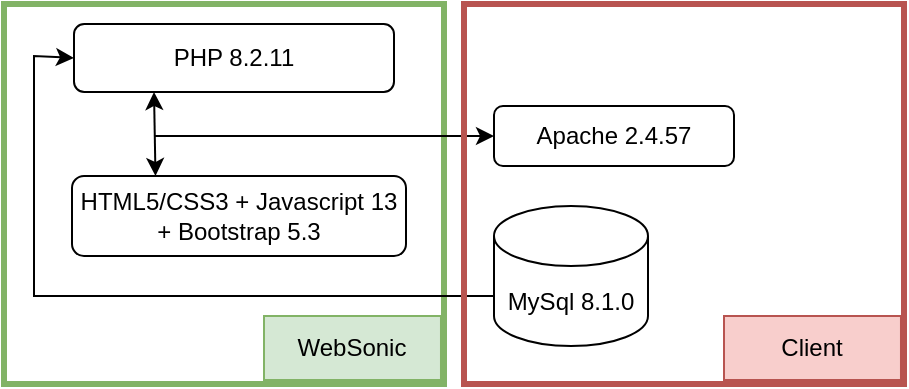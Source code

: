 <mxfile version="22.0.0" type="github">
  <diagram name="Page-1" id="hpzKp1HkdorfMBpC40kj">
    <mxGraphModel dx="1434" dy="726" grid="1" gridSize="10" guides="1" tooltips="1" connect="1" arrows="1" fold="1" page="1" pageScale="1" pageWidth="827" pageHeight="1169" math="0" shadow="0">
      <root>
        <mxCell id="0" />
        <mxCell id="1" parent="0" />
        <mxCell id="CP5m4hqDr0bGd65ETZ_7-1" value="" style="rounded=0;whiteSpace=wrap;html=1;fillColor=none;strokeColor=#82b366;strokeWidth=3;" parent="1" vertex="1">
          <mxGeometry x="100" y="114" width="220" height="190" as="geometry" />
        </mxCell>
        <mxCell id="CP5m4hqDr0bGd65ETZ_7-2" value="WebSonic" style="rounded=0;whiteSpace=wrap;html=1;fillColor=#d5e8d4;strokeColor=#82b366;" parent="1" vertex="1">
          <mxGeometry x="229.999" y="270" width="88.484" height="32" as="geometry" />
        </mxCell>
        <mxCell id="CP5m4hqDr0bGd65ETZ_7-3" value="HTML5/CSS3 + Javascript 13 + Bootstrap 5.3" style="rounded=1;whiteSpace=wrap;html=1;" parent="1" vertex="1">
          <mxGeometry x="134" y="200" width="167" height="40" as="geometry" />
        </mxCell>
        <mxCell id="CP5m4hqDr0bGd65ETZ_7-4" value="PHP 8.2.11" style="rounded=1;whiteSpace=wrap;html=1;" parent="1" vertex="1">
          <mxGeometry x="135" y="124" width="160" height="34" as="geometry" />
        </mxCell>
        <mxCell id="CP5m4hqDr0bGd65ETZ_7-5" value="" style="endArrow=classic;startArrow=classic;html=1;rounded=0;exitX=0.25;exitY=0;exitDx=0;exitDy=0;entryX=0.25;entryY=1;entryDx=0;entryDy=0;" parent="1" source="CP5m4hqDr0bGd65ETZ_7-3" target="CP5m4hqDr0bGd65ETZ_7-4" edge="1">
          <mxGeometry width="50" height="50" relative="1" as="geometry">
            <mxPoint x="531" y="324" as="sourcePoint" />
            <mxPoint x="581" y="274" as="targetPoint" />
          </mxGeometry>
        </mxCell>
        <mxCell id="CP5m4hqDr0bGd65ETZ_7-10" value="MySql 8.1.0" style="shape=cylinder3;whiteSpace=wrap;html=1;boundedLbl=1;backgroundOutline=1;size=15;" parent="1" vertex="1">
          <mxGeometry x="345" y="215" width="77" height="70" as="geometry" />
        </mxCell>
        <mxCell id="CP5m4hqDr0bGd65ETZ_7-11" value="" style="endArrow=none;html=1;rounded=0;entryX=0;entryY=0;entryDx=0;entryDy=45;entryPerimeter=0;endFill=0;startArrow=classic;startFill=1;exitX=0;exitY=0.5;exitDx=0;exitDy=0;" parent="1" source="CP5m4hqDr0bGd65ETZ_7-4" target="CP5m4hqDr0bGd65ETZ_7-10" edge="1">
          <mxGeometry width="50" height="50" relative="1" as="geometry">
            <mxPoint x="695" y="460" as="sourcePoint" />
            <mxPoint x="745" y="410" as="targetPoint" />
            <Array as="points">
              <mxPoint x="115" y="140" />
              <mxPoint x="115" y="260" />
            </Array>
          </mxGeometry>
        </mxCell>
        <mxCell id="CP5m4hqDr0bGd65ETZ_7-12" value="" style="endArrow=classic;html=1;rounded=0;entryX=0;entryY=0.5;entryDx=0;entryDy=0;startArrow=none;startFill=0;endFill=1;" parent="1" target="CP5m4hqDr0bGd65ETZ_7-13" edge="1">
          <mxGeometry width="50" height="50" relative="1" as="geometry">
            <mxPoint x="175" y="180" as="sourcePoint" />
            <mxPoint x="359" y="177" as="targetPoint" />
          </mxGeometry>
        </mxCell>
        <mxCell id="CP5m4hqDr0bGd65ETZ_7-13" value="Apache 2.4.57" style="rounded=1;whiteSpace=wrap;html=1;" parent="1" vertex="1">
          <mxGeometry x="345" y="165" width="120" height="30" as="geometry" />
        </mxCell>
        <mxCell id="KtvWWZHXQBkpcBaIw-3Y-1" value="" style="rounded=0;whiteSpace=wrap;html=1;fillColor=none;strokeColor=#b85450;strokeWidth=3;" vertex="1" parent="1">
          <mxGeometry x="330" y="114" width="220" height="190" as="geometry" />
        </mxCell>
        <mxCell id="KtvWWZHXQBkpcBaIw-3Y-2" value="Client" style="rounded=0;whiteSpace=wrap;html=1;fillColor=#f8cecc;strokeColor=#b85450;" vertex="1" parent="1">
          <mxGeometry x="459.999" y="270" width="88.484" height="32" as="geometry" />
        </mxCell>
      </root>
    </mxGraphModel>
  </diagram>
</mxfile>
